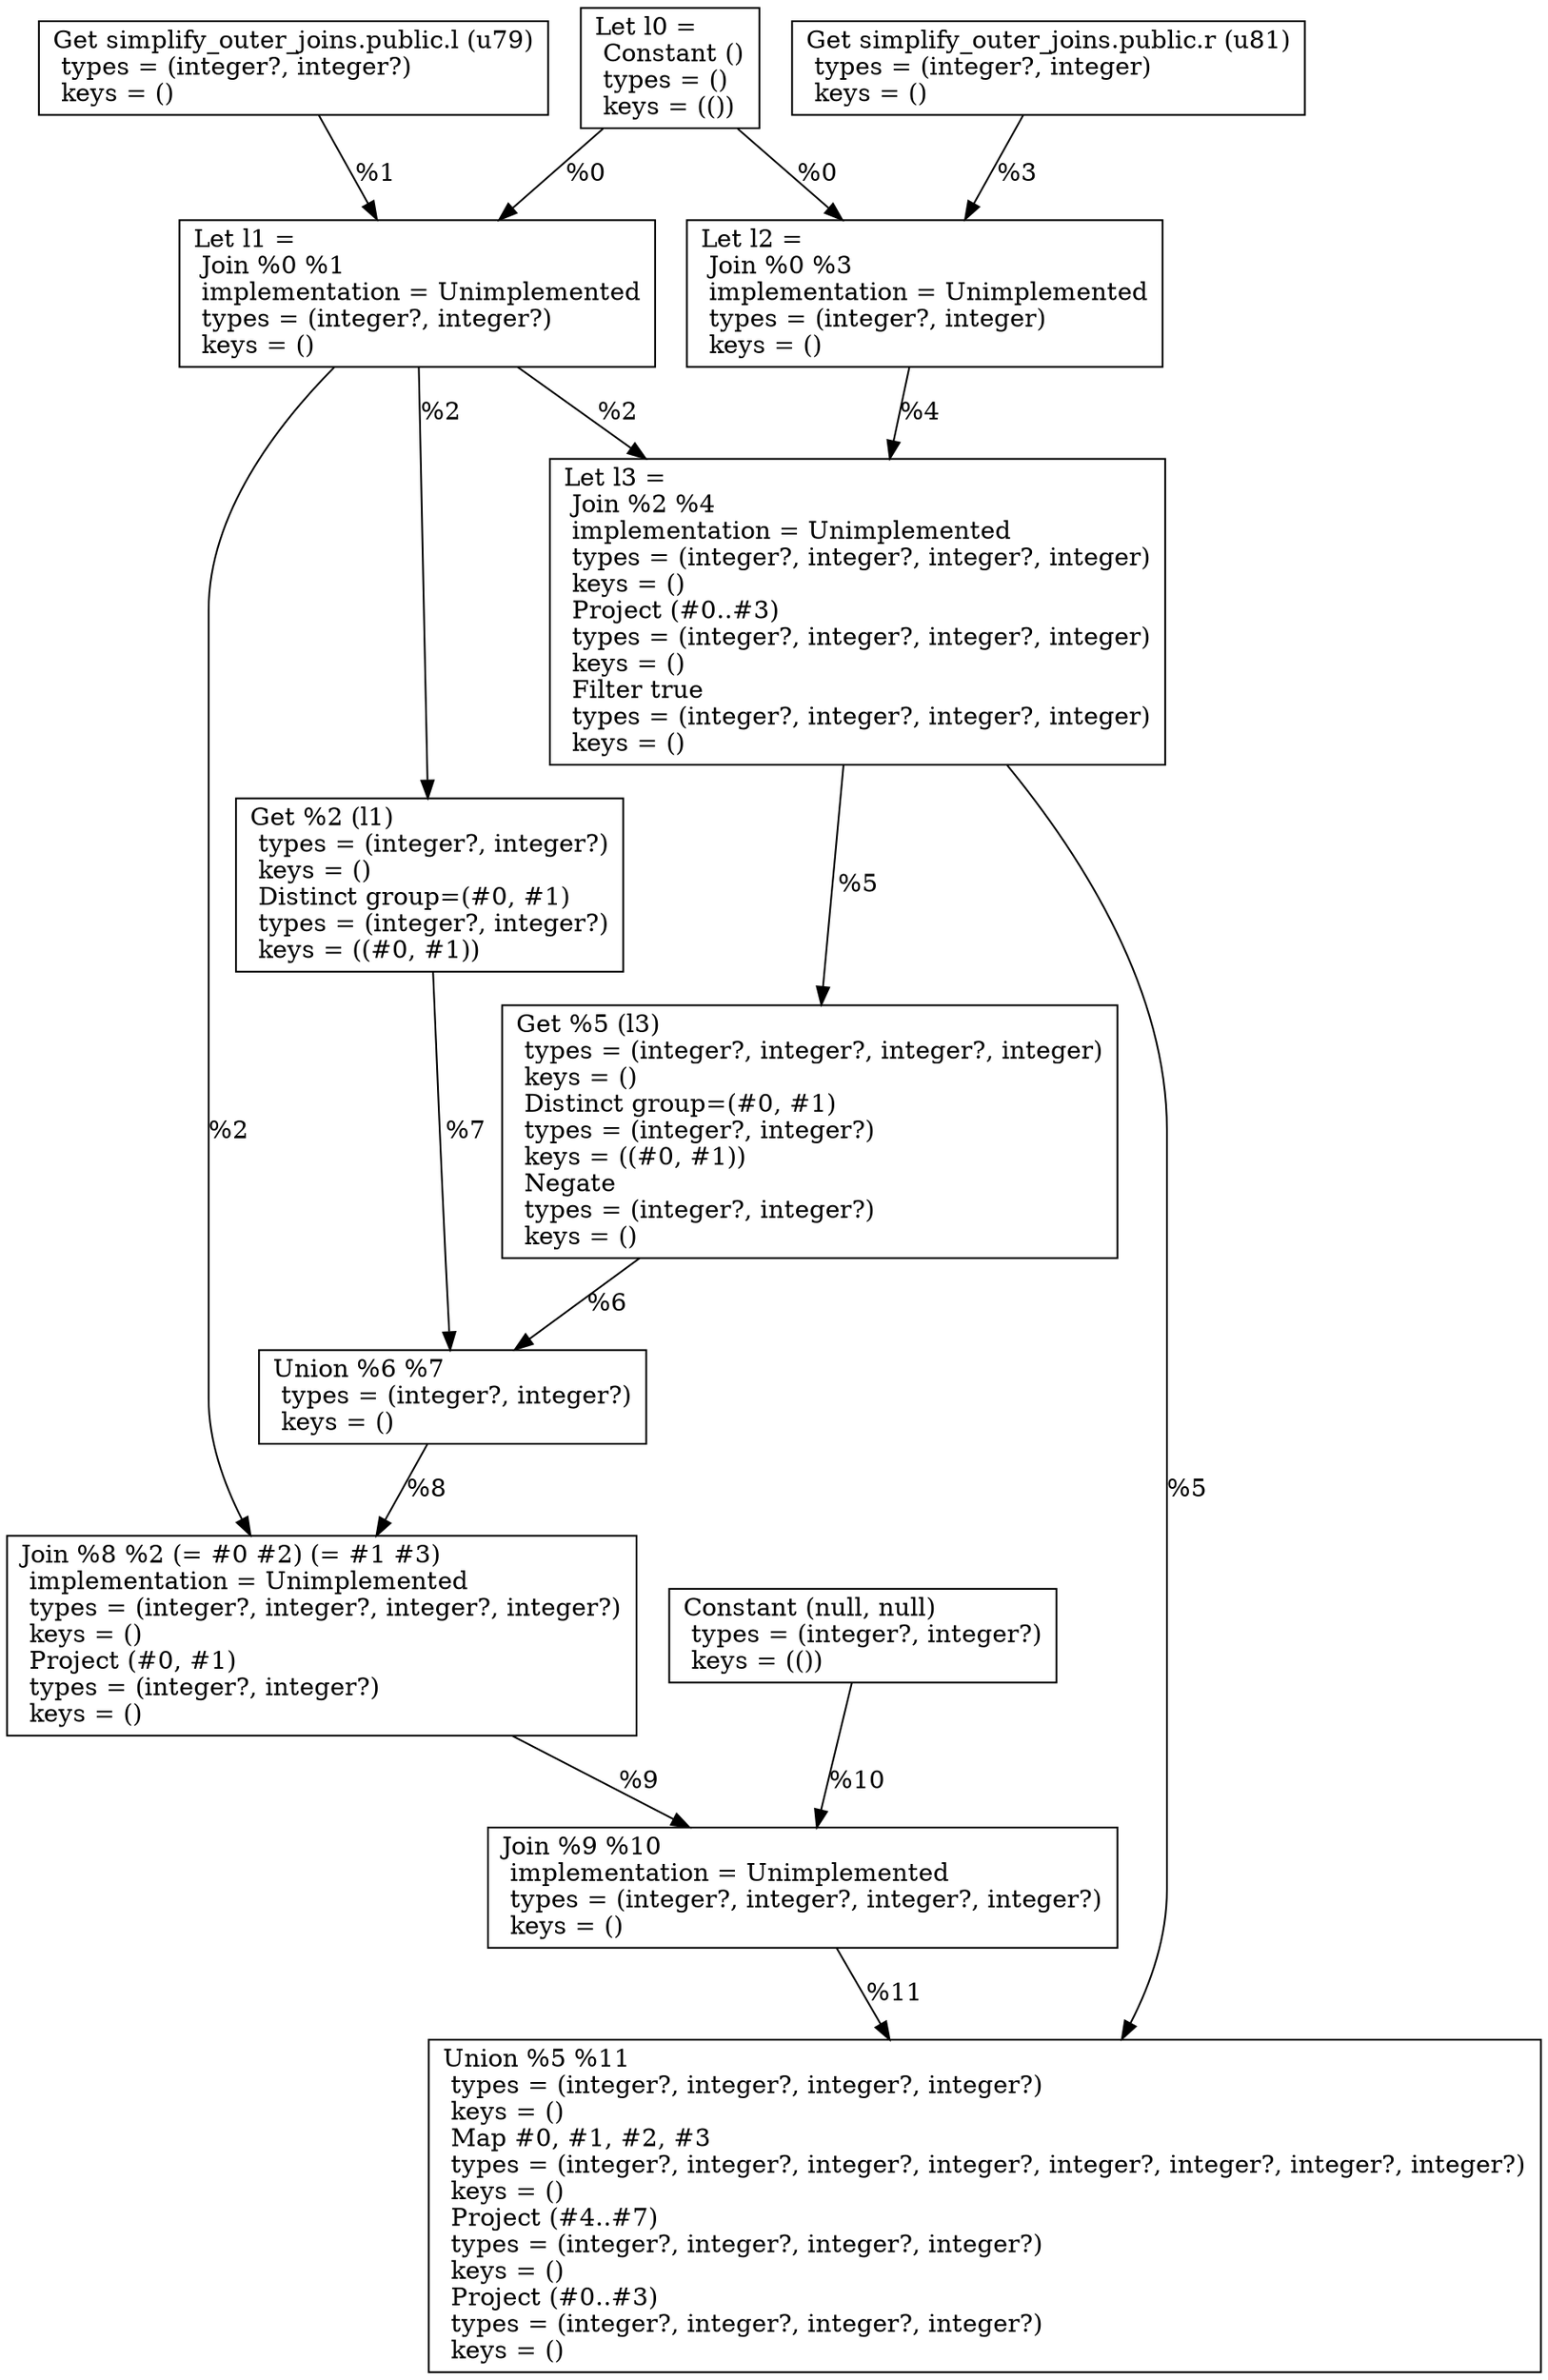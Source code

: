 digraph G {
    node0 [shape = record, label="Let l0 =\l Constant ()\l  types = ()\l  keys = (())\l"]
    node1 [shape = record, label=" Get simplify_outer_joins.public.l (u79)\l  types = (integer?, integer?)\l  keys = ()\l"]
    node2 [shape = record, label="Let l1 =\l Join %0 %1\l  implementation = Unimplemented\l  types = (integer?, integer?)\l  keys = ()\l"]
    node3 [shape = record, label=" Get simplify_outer_joins.public.r (u81)\l  types = (integer?, integer)\l  keys = ()\l"]
    node4 [shape = record, label="Let l2 =\l Join %0 %3\l  implementation = Unimplemented\l  types = (integer?, integer)\l  keys = ()\l"]
    node5 [shape = record, label="Let l3 =\l Join %2 %4\l  implementation = Unimplemented\l  types = (integer?, integer?, integer?, integer)\l  keys = ()\l Project (#0..#3)\l  types = (integer?, integer?, integer?, integer)\l  keys = ()\l Filter true\l  types = (integer?, integer?, integer?, integer)\l  keys = ()\l"]
    node6 [shape = record, label=" Get %5 (l3)\l  types = (integer?, integer?, integer?, integer)\l  keys = ()\l Distinct group=(#0, #1)\l  types = (integer?, integer?)\l  keys = ((#0, #1))\l Negate\l  types = (integer?, integer?)\l  keys = ()\l"]
    node7 [shape = record, label=" Get %2 (l1)\l  types = (integer?, integer?)\l  keys = ()\l Distinct group=(#0, #1)\l  types = (integer?, integer?)\l  keys = ((#0, #1))\l"]
    node8 [shape = record, label=" Union %6 %7\l  types = (integer?, integer?)\l  keys = ()\l"]
    node9 [shape = record, label=" Join %8 %2 (= #0 #2) (= #1 #3)\l  implementation = Unimplemented\l  types = (integer?, integer?, integer?, integer?)\l  keys = ()\l Project (#0, #1)\l  types = (integer?, integer?)\l  keys = ()\l"]
    node10 [shape = record, label=" Constant (null, null)\l  types = (integer?, integer?)\l  keys = (())\l"]
    node11 [shape = record, label=" Join %9 %10\l  implementation = Unimplemented\l  types = (integer?, integer?, integer?, integer?)\l  keys = ()\l"]
    node12 [shape = record, label=" Union %5 %11\l  types = (integer?, integer?, integer?, integer?)\l  keys = ()\l Map #0, #1, #2, #3\l  types = (integer?, integer?, integer?, integer?, integer?, integer?, integer?, integer?)\l  keys = ()\l Project (#4..#7)\l  types = (integer?, integer?, integer?, integer?)\l  keys = ()\l Project (#0..#3)\l  types = (integer?, integer?, integer?, integer?)\l  keys = ()\l"]
    node10 -> node11 [label = "%10\l"]
    node2 -> node9 [label = "%2\l"]
    node11 -> node12 [label = "%11\l"]
    node8 -> node9 [label = "%8\l"]
    node7 -> node8 [label = "%7\l"]
    node5 -> node12 [label = "%5\l"]
    node3 -> node4 [label = "%3\l"]
    node0 -> node2 [label = "%0\l"]
    node2 -> node5 [label = "%2\l"]
    node0 -> node4 [label = "%0\l"]
    node1 -> node2 [label = "%1\l"]
    node4 -> node5 [label = "%4\l"]
    node6 -> node8 [label = "%6\l"]
    node5 -> node6 [label = "%5\l"]
    node9 -> node11 [label = "%9\l"]
    node2 -> node7 [label = "%2\l"]
}
